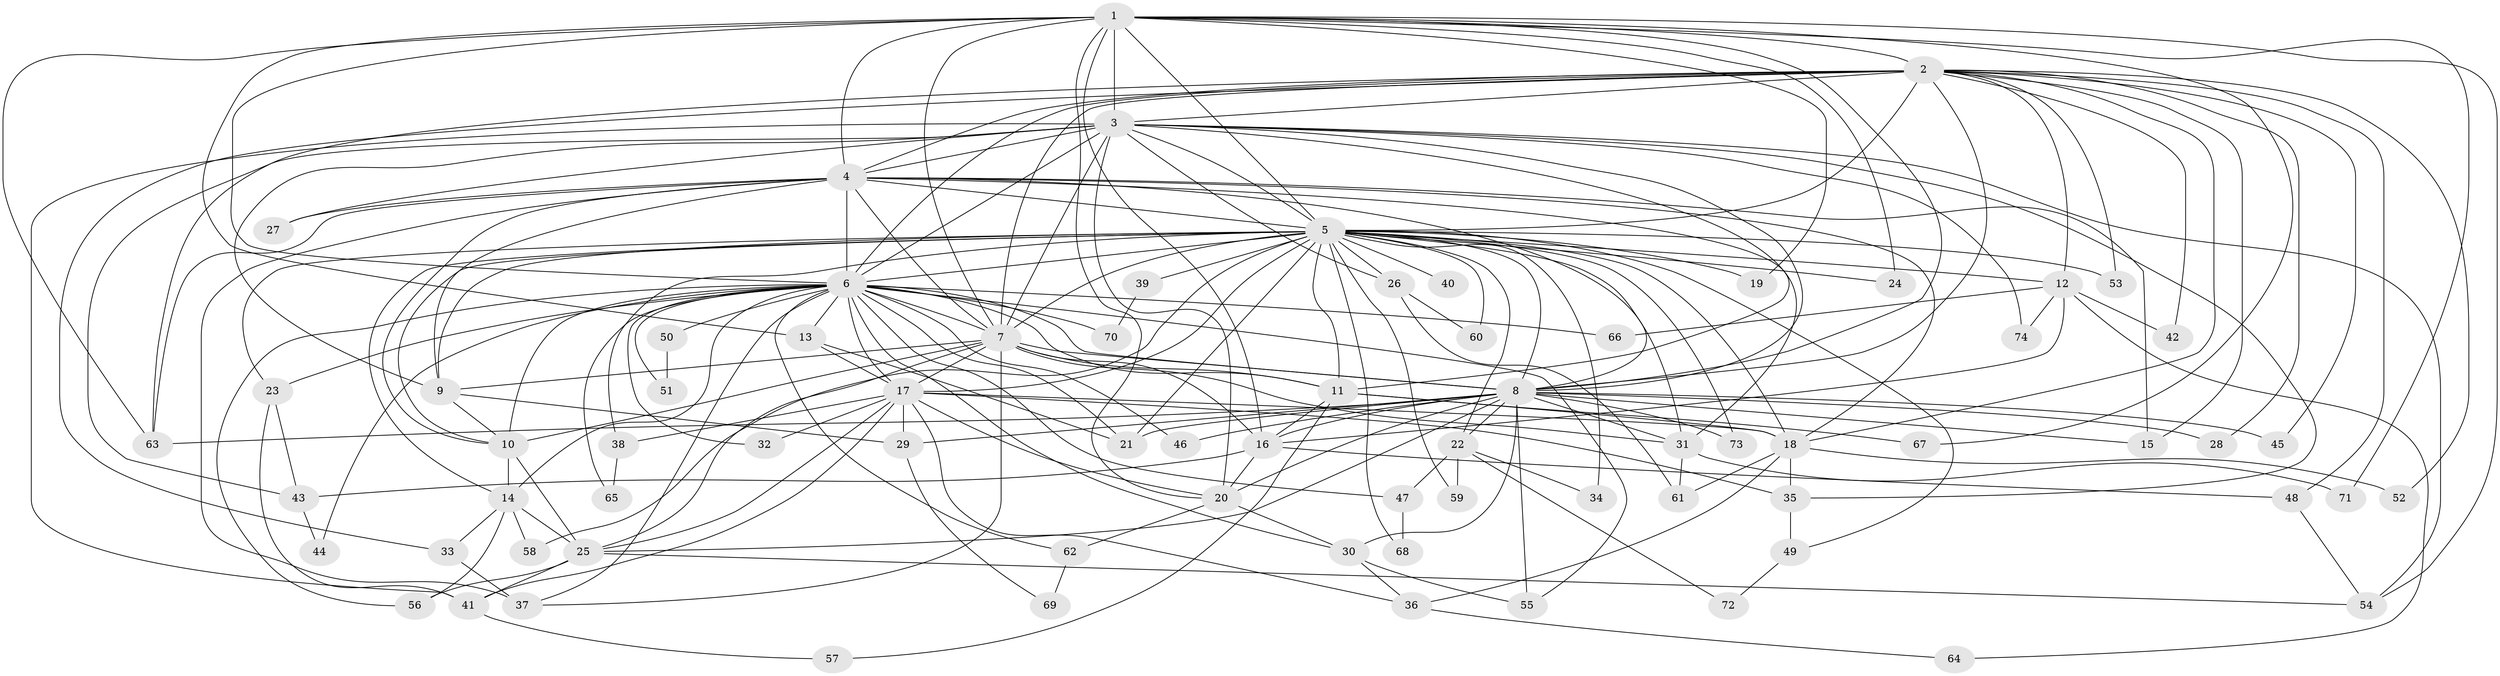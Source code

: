 // original degree distribution, {21: 0.006802721088435374, 23: 0.013605442176870748, 31: 0.006802721088435374, 25: 0.013605442176870748, 27: 0.006802721088435374, 30: 0.006802721088435374, 26: 0.006802721088435374, 17: 0.006802721088435374, 4: 0.07482993197278912, 5: 0.047619047619047616, 6: 0.034013605442176874, 3: 0.21768707482993196, 2: 0.5306122448979592, 8: 0.006802721088435374, 7: 0.02040816326530612}
// Generated by graph-tools (version 1.1) at 2025/34/03/09/25 02:34:36]
// undirected, 74 vertices, 200 edges
graph export_dot {
graph [start="1"]
  node [color=gray90,style=filled];
  1;
  2;
  3;
  4;
  5;
  6;
  7;
  8;
  9;
  10;
  11;
  12;
  13;
  14;
  15;
  16;
  17;
  18;
  19;
  20;
  21;
  22;
  23;
  24;
  25;
  26;
  27;
  28;
  29;
  30;
  31;
  32;
  33;
  34;
  35;
  36;
  37;
  38;
  39;
  40;
  41;
  42;
  43;
  44;
  45;
  46;
  47;
  48;
  49;
  50;
  51;
  52;
  53;
  54;
  55;
  56;
  57;
  58;
  59;
  60;
  61;
  62;
  63;
  64;
  65;
  66;
  67;
  68;
  69;
  70;
  71;
  72;
  73;
  74;
  1 -- 2 [weight=2.0];
  1 -- 3 [weight=1.0];
  1 -- 4 [weight=3.0];
  1 -- 5 [weight=2.0];
  1 -- 6 [weight=2.0];
  1 -- 7 [weight=1.0];
  1 -- 8 [weight=1.0];
  1 -- 13 [weight=1.0];
  1 -- 16 [weight=1.0];
  1 -- 19 [weight=1.0];
  1 -- 20 [weight=1.0];
  1 -- 24 [weight=1.0];
  1 -- 54 [weight=1.0];
  1 -- 63 [weight=1.0];
  1 -- 67 [weight=1.0];
  1 -- 71 [weight=1.0];
  2 -- 3 [weight=1.0];
  2 -- 4 [weight=2.0];
  2 -- 5 [weight=3.0];
  2 -- 6 [weight=2.0];
  2 -- 7 [weight=1.0];
  2 -- 8 [weight=1.0];
  2 -- 12 [weight=2.0];
  2 -- 15 [weight=1.0];
  2 -- 18 [weight=1.0];
  2 -- 28 [weight=1.0];
  2 -- 33 [weight=1.0];
  2 -- 42 [weight=1.0];
  2 -- 45 [weight=1.0];
  2 -- 48 [weight=1.0];
  2 -- 52 [weight=1.0];
  2 -- 53 [weight=1.0];
  2 -- 63 [weight=1.0];
  3 -- 4 [weight=3.0];
  3 -- 5 [weight=2.0];
  3 -- 6 [weight=1.0];
  3 -- 7 [weight=2.0];
  3 -- 8 [weight=1.0];
  3 -- 9 [weight=1.0];
  3 -- 11 [weight=1.0];
  3 -- 20 [weight=1.0];
  3 -- 26 [weight=1.0];
  3 -- 27 [weight=1.0];
  3 -- 35 [weight=1.0];
  3 -- 41 [weight=2.0];
  3 -- 43 [weight=1.0];
  3 -- 54 [weight=1.0];
  3 -- 74 [weight=1.0];
  4 -- 5 [weight=4.0];
  4 -- 6 [weight=14.0];
  4 -- 7 [weight=2.0];
  4 -- 8 [weight=2.0];
  4 -- 9 [weight=2.0];
  4 -- 10 [weight=1.0];
  4 -- 15 [weight=2.0];
  4 -- 18 [weight=1.0];
  4 -- 27 [weight=2.0];
  4 -- 31 [weight=1.0];
  4 -- 37 [weight=4.0];
  4 -- 63 [weight=1.0];
  5 -- 6 [weight=4.0];
  5 -- 7 [weight=2.0];
  5 -- 8 [weight=2.0];
  5 -- 9 [weight=1.0];
  5 -- 10 [weight=1.0];
  5 -- 11 [weight=1.0];
  5 -- 12 [weight=1.0];
  5 -- 14 [weight=1.0];
  5 -- 17 [weight=1.0];
  5 -- 18 [weight=1.0];
  5 -- 19 [weight=1.0];
  5 -- 21 [weight=1.0];
  5 -- 22 [weight=1.0];
  5 -- 23 [weight=1.0];
  5 -- 24 [weight=1.0];
  5 -- 26 [weight=1.0];
  5 -- 31 [weight=1.0];
  5 -- 34 [weight=1.0];
  5 -- 38 [weight=1.0];
  5 -- 39 [weight=1.0];
  5 -- 40 [weight=2.0];
  5 -- 49 [weight=1.0];
  5 -- 53 [weight=1.0];
  5 -- 58 [weight=1.0];
  5 -- 59 [weight=1.0];
  5 -- 60 [weight=1.0];
  5 -- 68 [weight=1.0];
  5 -- 73 [weight=1.0];
  6 -- 7 [weight=1.0];
  6 -- 8 [weight=2.0];
  6 -- 10 [weight=2.0];
  6 -- 11 [weight=1.0];
  6 -- 13 [weight=1.0];
  6 -- 14 [weight=1.0];
  6 -- 17 [weight=1.0];
  6 -- 21 [weight=2.0];
  6 -- 23 [weight=1.0];
  6 -- 30 [weight=1.0];
  6 -- 32 [weight=1.0];
  6 -- 37 [weight=1.0];
  6 -- 44 [weight=1.0];
  6 -- 46 [weight=1.0];
  6 -- 47 [weight=1.0];
  6 -- 50 [weight=1.0];
  6 -- 51 [weight=1.0];
  6 -- 55 [weight=1.0];
  6 -- 56 [weight=1.0];
  6 -- 62 [weight=1.0];
  6 -- 65 [weight=1.0];
  6 -- 66 [weight=1.0];
  6 -- 70 [weight=1.0];
  7 -- 8 [weight=2.0];
  7 -- 9 [weight=1.0];
  7 -- 10 [weight=1.0];
  7 -- 11 [weight=1.0];
  7 -- 16 [weight=1.0];
  7 -- 17 [weight=10.0];
  7 -- 25 [weight=1.0];
  7 -- 31 [weight=1.0];
  7 -- 37 [weight=2.0];
  8 -- 15 [weight=1.0];
  8 -- 16 [weight=1.0];
  8 -- 20 [weight=1.0];
  8 -- 21 [weight=1.0];
  8 -- 22 [weight=1.0];
  8 -- 25 [weight=1.0];
  8 -- 28 [weight=1.0];
  8 -- 29 [weight=1.0];
  8 -- 30 [weight=1.0];
  8 -- 31 [weight=1.0];
  8 -- 45 [weight=1.0];
  8 -- 46 [weight=1.0];
  8 -- 55 [weight=1.0];
  8 -- 63 [weight=1.0];
  8 -- 73 [weight=1.0];
  9 -- 10 [weight=1.0];
  9 -- 29 [weight=1.0];
  10 -- 14 [weight=1.0];
  10 -- 25 [weight=1.0];
  11 -- 16 [weight=1.0];
  11 -- 18 [weight=1.0];
  11 -- 57 [weight=1.0];
  11 -- 67 [weight=1.0];
  12 -- 16 [weight=1.0];
  12 -- 42 [weight=2.0];
  12 -- 64 [weight=1.0];
  12 -- 66 [weight=1.0];
  12 -- 74 [weight=1.0];
  13 -- 17 [weight=1.0];
  13 -- 21 [weight=1.0];
  14 -- 25 [weight=1.0];
  14 -- 33 [weight=1.0];
  14 -- 56 [weight=1.0];
  14 -- 58 [weight=1.0];
  16 -- 20 [weight=1.0];
  16 -- 43 [weight=1.0];
  16 -- 48 [weight=1.0];
  17 -- 18 [weight=2.0];
  17 -- 20 [weight=1.0];
  17 -- 25 [weight=1.0];
  17 -- 29 [weight=1.0];
  17 -- 32 [weight=1.0];
  17 -- 35 [weight=1.0];
  17 -- 36 [weight=1.0];
  17 -- 38 [weight=1.0];
  17 -- 41 [weight=1.0];
  18 -- 35 [weight=1.0];
  18 -- 36 [weight=1.0];
  18 -- 52 [weight=1.0];
  18 -- 61 [weight=1.0];
  20 -- 30 [weight=1.0];
  20 -- 62 [weight=1.0];
  22 -- 34 [weight=1.0];
  22 -- 47 [weight=1.0];
  22 -- 59 [weight=1.0];
  22 -- 72 [weight=1.0];
  23 -- 41 [weight=1.0];
  23 -- 43 [weight=1.0];
  25 -- 41 [weight=2.0];
  25 -- 54 [weight=1.0];
  25 -- 56 [weight=1.0];
  26 -- 60 [weight=1.0];
  26 -- 61 [weight=1.0];
  29 -- 69 [weight=1.0];
  30 -- 36 [weight=1.0];
  30 -- 55 [weight=1.0];
  31 -- 61 [weight=1.0];
  31 -- 71 [weight=1.0];
  33 -- 37 [weight=1.0];
  35 -- 49 [weight=1.0];
  36 -- 64 [weight=1.0];
  38 -- 65 [weight=1.0];
  39 -- 70 [weight=1.0];
  41 -- 57 [weight=1.0];
  43 -- 44 [weight=1.0];
  47 -- 68 [weight=1.0];
  48 -- 54 [weight=1.0];
  49 -- 72 [weight=1.0];
  50 -- 51 [weight=1.0];
  62 -- 69 [weight=1.0];
}
